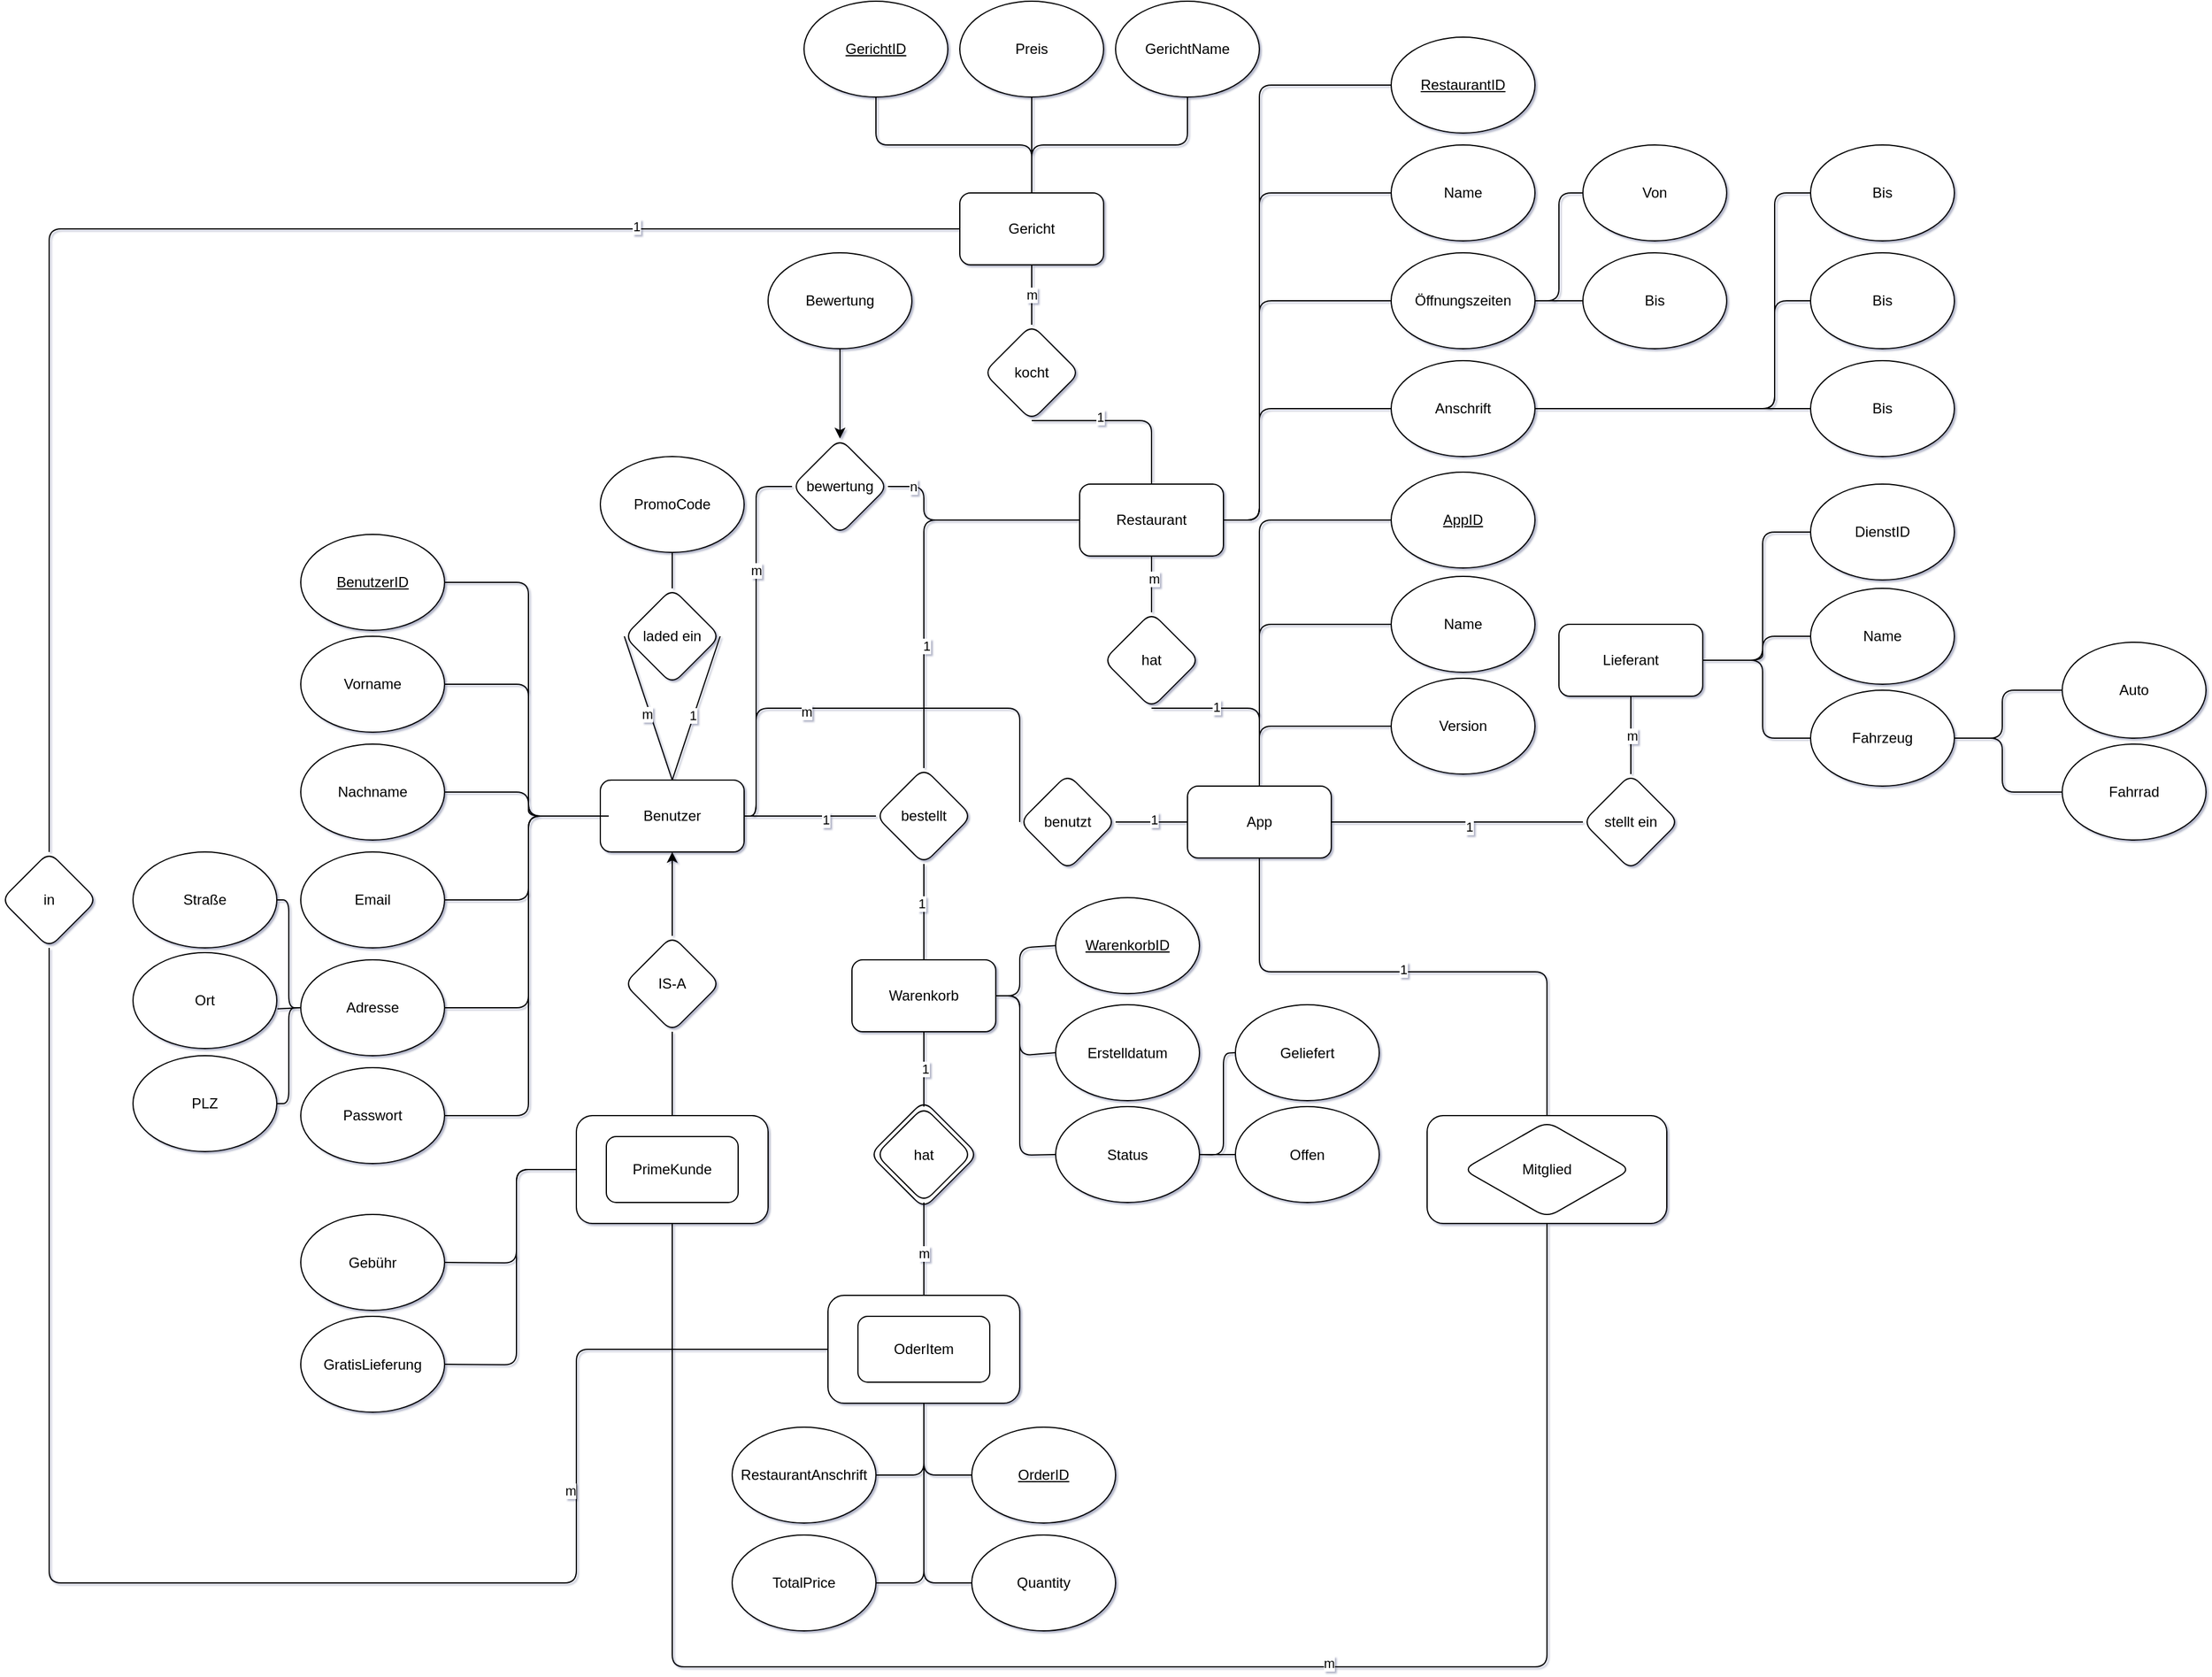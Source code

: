 <mxfile>
    <diagram id="mnIDVwRGAGENz8I64KM0" name="Page-1">
        <mxGraphModel dx="1069" dy="1763" grid="1" gridSize="10" guides="1" tooltips="1" connect="1" arrows="1" fold="1" page="1" pageScale="1" pageWidth="850" pageHeight="1100" background="none" math="0" shadow="1">
            <root>
                <mxCell id="0"/>
                <mxCell id="1" parent="0"/>
                <mxCell id="161" value="hat" style="rhombus;whiteSpace=wrap;html=1;rounded=1;" parent="1" vertex="1">
                    <mxGeometry x="735" y="687.5" width="90" height="90" as="geometry"/>
                </mxCell>
                <mxCell id="2" value="Nachname" style="ellipse;whiteSpace=wrap;html=1;rounded=1;" parent="1" vertex="1">
                    <mxGeometry x="260" y="390" width="120" height="80" as="geometry"/>
                </mxCell>
                <mxCell id="3" value="" style="rounded=1;whiteSpace=wrap;html=1;" parent="1" vertex="1">
                    <mxGeometry x="490" y="700" width="160" height="90" as="geometry"/>
                </mxCell>
                <mxCell id="4" value="PrimeKunde" style="rounded=1;whiteSpace=wrap;html=1;" parent="1" vertex="1">
                    <mxGeometry x="515" y="717.5" width="110" height="55" as="geometry"/>
                </mxCell>
                <mxCell id="5" value="Lieferant" style="rounded=1;whiteSpace=wrap;html=1;" parent="1" vertex="1">
                    <mxGeometry x="1310" y="290" width="120" height="60" as="geometry"/>
                </mxCell>
                <mxCell id="8" value="Benutzer" style="rounded=1;whiteSpace=wrap;html=1;" parent="1" vertex="1">
                    <mxGeometry x="510" y="420" width="120" height="60" as="geometry"/>
                </mxCell>
                <mxCell id="9" value="Warenkorb" style="rounded=1;whiteSpace=wrap;html=1;" parent="1" vertex="1">
                    <mxGeometry x="720" y="570" width="120" height="60" as="geometry"/>
                </mxCell>
                <mxCell id="12" value="Gericht" style="rounded=1;whiteSpace=wrap;html=1;" parent="1" vertex="1">
                    <mxGeometry x="810" y="-70" width="120" height="60" as="geometry"/>
                </mxCell>
                <mxCell id="13" value="" style="rounded=1;whiteSpace=wrap;html=1;" parent="1" vertex="1">
                    <mxGeometry x="700" y="850" width="160" height="90" as="geometry"/>
                </mxCell>
                <mxCell id="14" value="OderItem" style="rounded=1;whiteSpace=wrap;html=1;" parent="1" vertex="1">
                    <mxGeometry x="725" y="867.5" width="110" height="55" as="geometry"/>
                </mxCell>
                <mxCell id="16" value="App" style="rounded=1;whiteSpace=wrap;html=1;" parent="1" vertex="1">
                    <mxGeometry x="1000" y="425" width="120" height="60" as="geometry"/>
                </mxCell>
                <mxCell id="17" value="Vorname" style="ellipse;whiteSpace=wrap;html=1;rounded=1;" parent="1" vertex="1">
                    <mxGeometry x="260" y="300" width="120" height="80" as="geometry"/>
                </mxCell>
                <mxCell id="18" value="&lt;u&gt;BenutzerID&lt;/u&gt;" style="ellipse;whiteSpace=wrap;html=1;rounded=1;" parent="1" vertex="1">
                    <mxGeometry x="260" y="215" width="120" height="80" as="geometry"/>
                </mxCell>
                <mxCell id="19" value="Email" style="ellipse;whiteSpace=wrap;html=1;rounded=1;" parent="1" vertex="1">
                    <mxGeometry x="260" y="480" width="120" height="80" as="geometry"/>
                </mxCell>
                <mxCell id="20" value="Adresse" style="ellipse;whiteSpace=wrap;html=1;rounded=1;" parent="1" vertex="1">
                    <mxGeometry x="260" y="570" width="120" height="80" as="geometry"/>
                </mxCell>
                <mxCell id="21" value="Passwort" style="ellipse;whiteSpace=wrap;html=1;rounded=1;" parent="1" vertex="1">
                    <mxGeometry x="260" y="660" width="120" height="80" as="geometry"/>
                </mxCell>
                <mxCell id="24" value="" style="endArrow=none;html=1;exitX=1;exitY=0.5;exitDx=0;exitDy=0;entryX=0;entryY=0.5;entryDx=0;entryDy=0;" parent="1" source="18" target="8" edge="1">
                    <mxGeometry width="50" height="50" relative="1" as="geometry">
                        <mxPoint x="650" y="540" as="sourcePoint"/>
                        <mxPoint x="700" y="490" as="targetPoint"/>
                        <Array as="points">
                            <mxPoint x="450" y="255"/>
                            <mxPoint x="450" y="450"/>
                        </Array>
                    </mxGeometry>
                </mxCell>
                <mxCell id="25" value="" style="endArrow=none;html=1;exitX=1;exitY=0.5;exitDx=0;exitDy=0;entryX=0;entryY=0.5;entryDx=0;entryDy=0;" parent="1" source="17" target="8" edge="1">
                    <mxGeometry width="50" height="50" relative="1" as="geometry">
                        <mxPoint x="650" y="540" as="sourcePoint"/>
                        <mxPoint x="500" y="430" as="targetPoint"/>
                        <Array as="points">
                            <mxPoint x="450" y="340"/>
                            <mxPoint x="450" y="450"/>
                        </Array>
                    </mxGeometry>
                </mxCell>
                <mxCell id="27" value="" style="endArrow=none;html=1;exitX=1;exitY=0.5;exitDx=0;exitDy=0;entryX=0;entryY=0.5;entryDx=0;entryDy=0;" parent="1" source="19" target="8" edge="1">
                    <mxGeometry width="50" height="50" relative="1" as="geometry">
                        <mxPoint x="400" y="360" as="sourcePoint"/>
                        <mxPoint x="520" y="450" as="targetPoint"/>
                        <Array as="points">
                            <mxPoint x="450" y="520"/>
                            <mxPoint x="450" y="450"/>
                        </Array>
                    </mxGeometry>
                </mxCell>
                <mxCell id="28" value="" style="endArrow=none;html=1;exitX=1;exitY=0.5;exitDx=0;exitDy=0;" parent="1" source="20" edge="1">
                    <mxGeometry width="50" height="50" relative="1" as="geometry">
                        <mxPoint x="410" y="370" as="sourcePoint"/>
                        <mxPoint x="517" y="450" as="targetPoint"/>
                        <Array as="points">
                            <mxPoint x="450" y="610"/>
                            <mxPoint x="450" y="450"/>
                        </Array>
                    </mxGeometry>
                </mxCell>
                <mxCell id="29" value="" style="endArrow=none;html=1;exitX=1;exitY=0.5;exitDx=0;exitDy=0;entryX=0;entryY=0.5;entryDx=0;entryDy=0;" parent="1" source="21" target="8" edge="1">
                    <mxGeometry width="50" height="50" relative="1" as="geometry">
                        <mxPoint x="420" y="380" as="sourcePoint"/>
                        <mxPoint x="540" y="470" as="targetPoint"/>
                        <Array as="points">
                            <mxPoint x="450" y="700"/>
                            <mxPoint x="450" y="450"/>
                        </Array>
                    </mxGeometry>
                </mxCell>
                <mxCell id="30" value="IS-A" style="rhombus;whiteSpace=wrap;html=1;rounded=1;" parent="1" vertex="1">
                    <mxGeometry x="530" y="550" width="80" height="80" as="geometry"/>
                </mxCell>
                <mxCell id="33" value="" style="endArrow=none;html=1;entryX=0.5;entryY=1;entryDx=0;entryDy=0;" parent="1" source="3" target="30" edge="1">
                    <mxGeometry width="50" height="50" relative="1" as="geometry">
                        <mxPoint x="650" y="780" as="sourcePoint"/>
                        <mxPoint x="700" y="730" as="targetPoint"/>
                    </mxGeometry>
                </mxCell>
                <mxCell id="34" value="" style="endArrow=classic;html=1;exitX=0.5;exitY=0;exitDx=0;exitDy=0;entryX=0.5;entryY=1;entryDx=0;entryDy=0;" parent="1" source="30" target="8" edge="1">
                    <mxGeometry width="50" height="50" relative="1" as="geometry">
                        <mxPoint x="650" y="660" as="sourcePoint"/>
                        <mxPoint x="700" y="610" as="targetPoint"/>
                    </mxGeometry>
                </mxCell>
                <mxCell id="35" value="PromoCode" style="ellipse;whiteSpace=wrap;html=1;rounded=1;" parent="1" vertex="1">
                    <mxGeometry x="510" y="150" width="120" height="80" as="geometry"/>
                </mxCell>
                <mxCell id="36" value="laded ein" style="rhombus;whiteSpace=wrap;html=1;rounded=1;" parent="1" vertex="1">
                    <mxGeometry x="530" y="260" width="80" height="80" as="geometry"/>
                </mxCell>
                <mxCell id="37" value="" style="endArrow=none;html=1;entryX=0.5;entryY=1;entryDx=0;entryDy=0;exitX=0.5;exitY=0;exitDx=0;exitDy=0;" parent="1" source="36" target="35" edge="1">
                    <mxGeometry width="50" height="50" relative="1" as="geometry">
                        <mxPoint x="640" y="510" as="sourcePoint"/>
                        <mxPoint x="690" y="460" as="targetPoint"/>
                    </mxGeometry>
                </mxCell>
                <mxCell id="38" value="" style="endArrow=none;html=1;entryX=0;entryY=0.5;entryDx=0;entryDy=0;exitX=0.5;exitY=0;exitDx=0;exitDy=0;" parent="1" source="8" target="36" edge="1">
                    <mxGeometry width="50" height="50" relative="1" as="geometry">
                        <mxPoint x="650" y="540" as="sourcePoint"/>
                        <mxPoint x="700" y="490" as="targetPoint"/>
                        <Array as="points"/>
                    </mxGeometry>
                </mxCell>
                <mxCell id="40" value="m" style="edgeLabel;html=1;align=center;verticalAlign=middle;resizable=0;points=[];rounded=1;" parent="38" vertex="1" connectable="0">
                    <mxGeometry x="-0.258" y="3" relative="1" as="geometry">
                        <mxPoint x="-4" y="-12" as="offset"/>
                    </mxGeometry>
                </mxCell>
                <mxCell id="39" value="" style="endArrow=none;html=1;entryX=1;entryY=0.5;entryDx=0;entryDy=0;exitX=0.5;exitY=0;exitDx=0;exitDy=0;" parent="1" source="8" target="36" edge="1">
                    <mxGeometry width="50" height="50" relative="1" as="geometry">
                        <mxPoint x="650" y="540" as="sourcePoint"/>
                        <mxPoint x="700" y="490" as="targetPoint"/>
                        <Array as="points"/>
                    </mxGeometry>
                </mxCell>
                <mxCell id="42" value="1" style="edgeLabel;html=1;align=center;verticalAlign=middle;resizable=0;points=[];rounded=1;" parent="39" vertex="1" connectable="0">
                    <mxGeometry x="-0.099" y="1" relative="1" as="geometry">
                        <mxPoint as="offset"/>
                    </mxGeometry>
                </mxCell>
                <mxCell id="43" value="stellt ein" style="rhombus;whiteSpace=wrap;html=1;rounded=1;" parent="1" vertex="1">
                    <mxGeometry x="1330" y="415" width="80" height="80" as="geometry"/>
                </mxCell>
                <mxCell id="44" value="" style="endArrow=none;html=1;entryX=0;entryY=0.5;entryDx=0;entryDy=0;exitX=1;exitY=0.5;exitDx=0;exitDy=0;" parent="1" source="16" target="43" edge="1">
                    <mxGeometry width="50" height="50" relative="1" as="geometry">
                        <mxPoint x="760" y="500" as="sourcePoint"/>
                        <mxPoint x="810" y="450" as="targetPoint"/>
                    </mxGeometry>
                </mxCell>
                <mxCell id="149" value="1" style="edgeLabel;html=1;align=center;verticalAlign=middle;resizable=0;points=[];" parent="44" vertex="1" connectable="0">
                    <mxGeometry x="0.095" y="-4" relative="1" as="geometry">
                        <mxPoint as="offset"/>
                    </mxGeometry>
                </mxCell>
                <mxCell id="45" value="" style="endArrow=none;html=1;entryX=0.5;entryY=1;entryDx=0;entryDy=0;exitX=0.5;exitY=0;exitDx=0;exitDy=0;" parent="1" source="43" target="5" edge="1">
                    <mxGeometry width="50" height="50" relative="1" as="geometry">
                        <mxPoint x="1070" y="635" as="sourcePoint"/>
                        <mxPoint x="1120" y="585" as="targetPoint"/>
                    </mxGeometry>
                </mxCell>
                <mxCell id="148" value="m" style="edgeLabel;html=1;align=center;verticalAlign=middle;resizable=0;points=[];" parent="45" vertex="1" connectable="0">
                    <mxGeometry x="-0.015" y="-1" relative="1" as="geometry">
                        <mxPoint as="offset"/>
                    </mxGeometry>
                </mxCell>
                <mxCell id="46" value="Restaurant" style="rounded=1;whiteSpace=wrap;html=1;" parent="1" vertex="1">
                    <mxGeometry x="910" y="173" width="120" height="60" as="geometry"/>
                </mxCell>
                <mxCell id="47" value="&lt;u&gt;AppID&lt;/u&gt;" style="ellipse;whiteSpace=wrap;html=1;rounded=1;" parent="1" vertex="1">
                    <mxGeometry x="1170" y="163" width="120" height="80" as="geometry"/>
                </mxCell>
                <mxCell id="48" value="Version" style="ellipse;whiteSpace=wrap;html=1;rounded=1;" parent="1" vertex="1">
                    <mxGeometry x="1170" y="335" width="120" height="80" as="geometry"/>
                </mxCell>
                <mxCell id="49" value="Name" style="ellipse;whiteSpace=wrap;html=1;rounded=1;" parent="1" vertex="1">
                    <mxGeometry x="1170" y="250" width="120" height="80" as="geometry"/>
                </mxCell>
                <mxCell id="50" value="" style="endArrow=none;html=1;entryX=0;entryY=0.5;entryDx=0;entryDy=0;exitX=0.5;exitY=0;exitDx=0;exitDy=0;" parent="1" source="16" target="47" edge="1">
                    <mxGeometry width="50" height="50" relative="1" as="geometry">
                        <mxPoint x="1030" y="350" as="sourcePoint"/>
                        <mxPoint x="1080" y="300" as="targetPoint"/>
                        <Array as="points">
                            <mxPoint x="1060" y="203"/>
                        </Array>
                    </mxGeometry>
                </mxCell>
                <mxCell id="51" value="" style="endArrow=none;html=1;entryX=0;entryY=0.5;entryDx=0;entryDy=0;exitX=0.5;exitY=0;exitDx=0;exitDy=0;" parent="1" source="16" target="49" edge="1">
                    <mxGeometry width="50" height="50" relative="1" as="geometry">
                        <mxPoint x="1030" y="350" as="sourcePoint"/>
                        <mxPoint x="1080" y="300" as="targetPoint"/>
                        <Array as="points">
                            <mxPoint x="1060" y="290"/>
                        </Array>
                    </mxGeometry>
                </mxCell>
                <mxCell id="52" value="" style="endArrow=none;html=1;entryX=0;entryY=0.5;entryDx=0;entryDy=0;exitX=0.5;exitY=0;exitDx=0;exitDy=0;" parent="1" source="16" target="48" edge="1">
                    <mxGeometry width="50" height="50" relative="1" as="geometry">
                        <mxPoint x="1030" y="350" as="sourcePoint"/>
                        <mxPoint x="1080" y="300" as="targetPoint"/>
                        <Array as="points">
                            <mxPoint x="1060" y="375"/>
                        </Array>
                    </mxGeometry>
                </mxCell>
                <mxCell id="53" value="hat" style="rhombus;whiteSpace=wrap;html=1;rounded=1;" parent="1" vertex="1">
                    <mxGeometry x="930" y="280" width="80" height="80" as="geometry"/>
                </mxCell>
                <mxCell id="54" value="" style="endArrow=none;html=1;entryX=0.5;entryY=1;entryDx=0;entryDy=0;exitX=0.5;exitY=0;exitDx=0;exitDy=0;" parent="1" source="53" target="46" edge="1">
                    <mxGeometry width="50" height="50" relative="1" as="geometry">
                        <mxPoint x="900" y="310" as="sourcePoint"/>
                        <mxPoint x="950" y="260" as="targetPoint"/>
                    </mxGeometry>
                </mxCell>
                <mxCell id="57" value="m" style="edgeLabel;html=1;align=center;verticalAlign=middle;resizable=0;points=[];rounded=1;" parent="54" vertex="1" connectable="0">
                    <mxGeometry x="0.192" y="-2" relative="1" as="geometry">
                        <mxPoint as="offset"/>
                    </mxGeometry>
                </mxCell>
                <mxCell id="55" value="" style="endArrow=none;html=1;exitX=0.5;exitY=1;exitDx=0;exitDy=0;entryX=0.5;entryY=0;entryDx=0;entryDy=0;" parent="1" source="53" target="16" edge="1">
                    <mxGeometry width="50" height="50" relative="1" as="geometry">
                        <mxPoint x="900" y="310" as="sourcePoint"/>
                        <mxPoint x="950" y="260" as="targetPoint"/>
                        <Array as="points">
                            <mxPoint x="1060" y="360"/>
                        </Array>
                    </mxGeometry>
                </mxCell>
                <mxCell id="56" value="1" style="edgeLabel;html=1;align=center;verticalAlign=middle;resizable=0;points=[];rounded=1;" parent="55" vertex="1" connectable="0">
                    <mxGeometry x="-0.306" y="1" relative="1" as="geometry">
                        <mxPoint as="offset"/>
                    </mxGeometry>
                </mxCell>
                <mxCell id="58" value="bestellt" style="rhombus;whiteSpace=wrap;html=1;rounded=1;" parent="1" vertex="1">
                    <mxGeometry x="740" y="410" width="80" height="80" as="geometry"/>
                </mxCell>
                <mxCell id="59" value="" style="endArrow=none;html=1;exitX=1;exitY=0.5;exitDx=0;exitDy=0;entryX=0;entryY=0.5;entryDx=0;entryDy=0;" parent="1" source="8" target="58" edge="1">
                    <mxGeometry width="50" height="50" relative="1" as="geometry">
                        <mxPoint x="820" y="500" as="sourcePoint"/>
                        <mxPoint x="870" y="450" as="targetPoint"/>
                    </mxGeometry>
                </mxCell>
                <mxCell id="61" value="1" style="edgeLabel;html=1;align=center;verticalAlign=middle;resizable=0;points=[];rounded=1;" parent="59" vertex="1" connectable="0">
                    <mxGeometry x="0.225" y="-3" relative="1" as="geometry">
                        <mxPoint as="offset"/>
                    </mxGeometry>
                </mxCell>
                <mxCell id="60" value="" style="endArrow=none;html=1;entryX=0.5;entryY=0;entryDx=0;entryDy=0;exitX=0;exitY=0.5;exitDx=0;exitDy=0;" parent="1" source="46" target="58" edge="1">
                    <mxGeometry width="50" height="50" relative="1" as="geometry">
                        <mxPoint x="820" y="500" as="sourcePoint"/>
                        <mxPoint x="870" y="450" as="targetPoint"/>
                        <Array as="points">
                            <mxPoint x="780" y="203"/>
                        </Array>
                    </mxGeometry>
                </mxCell>
                <mxCell id="62" value="1" style="edgeLabel;html=1;align=center;verticalAlign=middle;resizable=0;points=[];rounded=1;" parent="60" vertex="1" connectable="0">
                    <mxGeometry x="0.391" y="2" relative="1" as="geometry">
                        <mxPoint as="offset"/>
                    </mxGeometry>
                </mxCell>
                <mxCell id="63" value="" style="endArrow=none;html=1;entryX=0.5;entryY=1;entryDx=0;entryDy=0;exitX=0.5;exitY=0;exitDx=0;exitDy=0;" parent="1" source="9" target="58" edge="1">
                    <mxGeometry width="50" height="50" relative="1" as="geometry">
                        <mxPoint x="820" y="500" as="sourcePoint"/>
                        <mxPoint x="870" y="450" as="targetPoint"/>
                    </mxGeometry>
                </mxCell>
                <mxCell id="126" value="1" style="edgeLabel;html=1;align=center;verticalAlign=middle;resizable=0;points=[];rounded=1;" parent="63" vertex="1" connectable="0">
                    <mxGeometry x="0.186" y="2" relative="1" as="geometry">
                        <mxPoint as="offset"/>
                    </mxGeometry>
                </mxCell>
                <mxCell id="64" value="" style="rounded=1;whiteSpace=wrap;html=1;" parent="1" vertex="1">
                    <mxGeometry x="1200" y="700" width="200" height="90" as="geometry"/>
                </mxCell>
                <mxCell id="65" value="Mitglied" style="rhombus;whiteSpace=wrap;html=1;rounded=1;" parent="1" vertex="1">
                    <mxGeometry x="1230" y="705" width="140" height="80" as="geometry"/>
                </mxCell>
                <mxCell id="66" value="hat" style="rhombus;whiteSpace=wrap;html=1;rounded=1;" parent="1" vertex="1">
                    <mxGeometry x="740" y="692.5" width="80" height="80" as="geometry"/>
                </mxCell>
                <mxCell id="67" value="" style="endArrow=none;html=1;entryX=0.5;entryY=1;entryDx=0;entryDy=0;exitX=0.5;exitY=0;exitDx=0;exitDy=0;" parent="1" source="13" target="66" edge="1">
                    <mxGeometry width="50" height="50" relative="1" as="geometry">
                        <mxPoint x="820" y="640" as="sourcePoint"/>
                        <mxPoint x="870" y="590" as="targetPoint"/>
                    </mxGeometry>
                </mxCell>
                <mxCell id="69" value="m" style="edgeLabel;html=1;align=center;verticalAlign=middle;resizable=0;points=[];rounded=1;" parent="67" vertex="1" connectable="0">
                    <mxGeometry x="-0.082" y="-4" relative="1" as="geometry">
                        <mxPoint x="-4" as="offset"/>
                    </mxGeometry>
                </mxCell>
                <mxCell id="68" value="" style="endArrow=none;html=1;entryX=0.5;entryY=1;entryDx=0;entryDy=0;exitX=0.5;exitY=0;exitDx=0;exitDy=0;" parent="1" source="66" target="9" edge="1">
                    <mxGeometry width="50" height="50" relative="1" as="geometry">
                        <mxPoint x="820" y="640" as="sourcePoint"/>
                        <mxPoint x="870" y="590" as="targetPoint"/>
                    </mxGeometry>
                </mxCell>
                <mxCell id="70" value="1" style="edgeLabel;html=1;align=center;verticalAlign=middle;resizable=0;points=[];rounded=1;" parent="68" vertex="1" connectable="0">
                    <mxGeometry x="0.031" y="-1" relative="1" as="geometry">
                        <mxPoint as="offset"/>
                    </mxGeometry>
                </mxCell>
                <mxCell id="71" value="" style="endArrow=none;html=1;entryX=0.5;entryY=1;entryDx=0;entryDy=0;exitX=0.5;exitY=1;exitDx=0;exitDy=0;" parent="1" source="64" target="3" edge="1">
                    <mxGeometry width="50" height="50" relative="1" as="geometry">
                        <mxPoint x="1080" y="800" as="sourcePoint"/>
                        <mxPoint x="600" y="807.5" as="targetPoint"/>
                        <Array as="points">
                            <mxPoint x="1300" y="1160"/>
                            <mxPoint x="570" y="1160"/>
                        </Array>
                    </mxGeometry>
                </mxCell>
                <mxCell id="80" value="m" style="edgeLabel;html=1;align=center;verticalAlign=middle;resizable=0;points=[];rounded=1;" parent="71" vertex="1" connectable="0">
                    <mxGeometry x="-0.249" y="-3" relative="1" as="geometry">
                        <mxPoint as="offset"/>
                    </mxGeometry>
                </mxCell>
                <mxCell id="72" value="" style="endArrow=none;html=1;entryX=0.5;entryY=1;entryDx=0;entryDy=0;exitX=0.5;exitY=0;exitDx=0;exitDy=0;" parent="1" source="64" target="16" edge="1">
                    <mxGeometry width="50" height="50" relative="1" as="geometry">
                        <mxPoint x="870" y="700" as="sourcePoint"/>
                        <mxPoint x="920" y="650" as="targetPoint"/>
                        <Array as="points">
                            <mxPoint x="1300" y="580"/>
                            <mxPoint x="1150" y="580"/>
                            <mxPoint x="1060" y="580"/>
                        </Array>
                    </mxGeometry>
                </mxCell>
                <mxCell id="79" value="1" style="edgeLabel;html=1;align=center;verticalAlign=middle;resizable=0;points=[];rounded=1;" parent="72" vertex="1" connectable="0">
                    <mxGeometry x="0.055" y="-2" relative="1" as="geometry">
                        <mxPoint as="offset"/>
                    </mxGeometry>
                </mxCell>
                <mxCell id="74" value="benutzt" style="rhombus;whiteSpace=wrap;html=1;rounded=1;" parent="1" vertex="1">
                    <mxGeometry x="860" y="415" width="80" height="80" as="geometry"/>
                </mxCell>
                <mxCell id="75" value="" style="endArrow=none;html=1;entryX=1;entryY=0.5;entryDx=0;entryDy=0;exitX=0;exitY=0.5;exitDx=0;exitDy=0;" parent="1" source="16" target="74" edge="1">
                    <mxGeometry width="50" height="50" relative="1" as="geometry">
                        <mxPoint x="950" y="550" as="sourcePoint"/>
                        <mxPoint x="1000" y="500" as="targetPoint"/>
                    </mxGeometry>
                </mxCell>
                <mxCell id="78" value="1" style="edgeLabel;html=1;align=center;verticalAlign=middle;resizable=0;points=[];rounded=1;" parent="75" vertex="1" connectable="0">
                    <mxGeometry x="-0.059" y="-2" relative="1" as="geometry">
                        <mxPoint as="offset"/>
                    </mxGeometry>
                </mxCell>
                <mxCell id="76" value="" style="endArrow=none;html=1;exitX=0;exitY=0.5;exitDx=0;exitDy=0;entryX=1;entryY=0.5;entryDx=0;entryDy=0;" parent="1" source="74" target="8" edge="1">
                    <mxGeometry width="50" height="50" relative="1" as="geometry">
                        <mxPoint x="860" y="435" as="sourcePoint"/>
                        <mxPoint x="640" y="400" as="targetPoint"/>
                        <Array as="points">
                            <mxPoint x="860" y="360"/>
                            <mxPoint x="640" y="360"/>
                            <mxPoint x="640" y="450"/>
                        </Array>
                    </mxGeometry>
                </mxCell>
                <mxCell id="77" value="m" style="edgeLabel;html=1;align=center;verticalAlign=middle;resizable=0;points=[];rounded=1;" parent="76" vertex="1" connectable="0">
                    <mxGeometry x="0.318" y="3" relative="1" as="geometry">
                        <mxPoint as="offset"/>
                    </mxGeometry>
                </mxCell>
                <mxCell id="81" value="kocht" style="rhombus;whiteSpace=wrap;html=1;rounded=1;" parent="1" vertex="1">
                    <mxGeometry x="830" y="40" width="80" height="80" as="geometry"/>
                </mxCell>
                <mxCell id="82" value="" style="endArrow=none;html=1;entryX=0.5;entryY=1;entryDx=0;entryDy=0;exitX=0.5;exitY=0;exitDx=0;exitDy=0;" parent="1" source="81" target="12" edge="1">
                    <mxGeometry width="50" height="50" relative="1" as="geometry">
                        <mxPoint x="920" y="300" as="sourcePoint"/>
                        <mxPoint x="970" y="250" as="targetPoint"/>
                    </mxGeometry>
                </mxCell>
                <mxCell id="86" value="m" style="edgeLabel;html=1;align=center;verticalAlign=middle;resizable=0;points=[];rounded=1;" parent="82" vertex="1" connectable="0">
                    <mxGeometry x="-0.007" relative="1" as="geometry">
                        <mxPoint as="offset"/>
                    </mxGeometry>
                </mxCell>
                <mxCell id="83" value="" style="endArrow=none;html=1;entryX=0.5;entryY=1;entryDx=0;entryDy=0;exitX=0.5;exitY=0;exitDx=0;exitDy=0;" parent="1" source="46" target="81" edge="1">
                    <mxGeometry width="50" height="50" relative="1" as="geometry">
                        <mxPoint x="1020" y="300" as="sourcePoint"/>
                        <mxPoint x="1070" y="250" as="targetPoint"/>
                        <Array as="points">
                            <mxPoint x="970" y="120"/>
                        </Array>
                    </mxGeometry>
                </mxCell>
                <mxCell id="87" value="1" style="edgeLabel;html=1;align=center;verticalAlign=middle;resizable=0;points=[];rounded=1;" parent="83" vertex="1" connectable="0">
                    <mxGeometry x="0.256" y="-3" relative="1" as="geometry">
                        <mxPoint as="offset"/>
                    </mxGeometry>
                </mxCell>
                <mxCell id="88" value="Gebühr" style="ellipse;whiteSpace=wrap;html=1;rounded=1;" parent="1" vertex="1">
                    <mxGeometry x="260" y="782.5" width="120" height="80" as="geometry"/>
                </mxCell>
                <mxCell id="89" value="GratisLieferung" style="ellipse;whiteSpace=wrap;html=1;rounded=1;" parent="1" vertex="1">
                    <mxGeometry x="260" y="867.5" width="120" height="80" as="geometry"/>
                </mxCell>
                <mxCell id="90" value="" style="endArrow=none;html=1;exitX=1;exitY=0.5;exitDx=0;exitDy=0;entryX=0;entryY=0.5;entryDx=0;entryDy=0;" parent="1" source="88" target="3" edge="1">
                    <mxGeometry width="50" height="50" relative="1" as="geometry">
                        <mxPoint x="500" y="620" as="sourcePoint"/>
                        <mxPoint x="550" y="570" as="targetPoint"/>
                        <Array as="points">
                            <mxPoint x="440" y="823"/>
                            <mxPoint x="440" y="745"/>
                        </Array>
                    </mxGeometry>
                </mxCell>
                <mxCell id="91" value="" style="endArrow=none;html=1;exitX=1;exitY=0.5;exitDx=0;exitDy=0;entryX=0;entryY=0.5;entryDx=0;entryDy=0;" parent="1" source="89" target="3" edge="1">
                    <mxGeometry width="50" height="50" relative="1" as="geometry">
                        <mxPoint x="500" y="620" as="sourcePoint"/>
                        <mxPoint x="550" y="570" as="targetPoint"/>
                        <Array as="points">
                            <mxPoint x="440" y="908"/>
                            <mxPoint x="440" y="745"/>
                        </Array>
                    </mxGeometry>
                </mxCell>
                <mxCell id="92" value="RestaurantAnschrift" style="ellipse;whiteSpace=wrap;html=1;rounded=1;" parent="1" vertex="1">
                    <mxGeometry x="620" y="960" width="120" height="80" as="geometry"/>
                </mxCell>
                <mxCell id="93" value="TotalPrice" style="ellipse;whiteSpace=wrap;html=1;rounded=1;" parent="1" vertex="1">
                    <mxGeometry x="620" y="1050" width="120" height="80" as="geometry"/>
                </mxCell>
                <mxCell id="95" value="&lt;u&gt;OrderID&lt;/u&gt;" style="ellipse;whiteSpace=wrap;html=1;rounded=1;" parent="1" vertex="1">
                    <mxGeometry x="820" y="960" width="120" height="80" as="geometry"/>
                </mxCell>
                <mxCell id="96" value="Quantity" style="ellipse;whiteSpace=wrap;html=1;rounded=1;" parent="1" vertex="1">
                    <mxGeometry x="820" y="1050" width="120" height="80" as="geometry"/>
                </mxCell>
                <mxCell id="97" value="" style="endArrow=none;html=1;entryX=0.5;entryY=1;entryDx=0;entryDy=0;exitX=1;exitY=0.5;exitDx=0;exitDy=0;" parent="1" source="92" target="13" edge="1">
                    <mxGeometry width="50" height="50" relative="1" as="geometry">
                        <mxPoint x="820" y="930" as="sourcePoint"/>
                        <mxPoint x="870" y="880" as="targetPoint"/>
                        <Array as="points">
                            <mxPoint x="780" y="1000"/>
                        </Array>
                    </mxGeometry>
                </mxCell>
                <mxCell id="99" value="" style="endArrow=none;html=1;entryX=0.5;entryY=1;entryDx=0;entryDy=0;exitX=0;exitY=0.5;exitDx=0;exitDy=0;" parent="1" source="95" target="13" edge="1">
                    <mxGeometry width="50" height="50" relative="1" as="geometry">
                        <mxPoint x="820" y="930" as="sourcePoint"/>
                        <mxPoint x="870" y="880" as="targetPoint"/>
                        <Array as="points">
                            <mxPoint x="780" y="1000"/>
                        </Array>
                    </mxGeometry>
                </mxCell>
                <mxCell id="100" value="" style="endArrow=none;html=1;exitX=0.5;exitY=1;exitDx=0;exitDy=0;entryX=0;entryY=0.5;entryDx=0;entryDy=0;" parent="1" source="13" target="96" edge="1">
                    <mxGeometry width="50" height="50" relative="1" as="geometry">
                        <mxPoint x="780" y="947.5" as="sourcePoint"/>
                        <mxPoint x="830" y="1090" as="targetPoint"/>
                        <Array as="points">
                            <mxPoint x="780" y="1090"/>
                        </Array>
                    </mxGeometry>
                </mxCell>
                <mxCell id="101" value="" style="endArrow=none;html=1;entryX=1;entryY=0.5;entryDx=0;entryDy=0;exitX=0.5;exitY=1;exitDx=0;exitDy=0;" parent="1" source="13" target="93" edge="1">
                    <mxGeometry width="50" height="50" relative="1" as="geometry">
                        <mxPoint x="820" y="930" as="sourcePoint"/>
                        <mxPoint x="870" y="880" as="targetPoint"/>
                        <Array as="points">
                            <mxPoint x="780" y="1090"/>
                        </Array>
                    </mxGeometry>
                </mxCell>
                <mxCell id="102" value="&lt;u&gt;WarenkorbID&lt;/u&gt;" style="ellipse;whiteSpace=wrap;html=1;rounded=1;" parent="1" vertex="1">
                    <mxGeometry x="890" y="518.13" width="120" height="80" as="geometry"/>
                </mxCell>
                <mxCell id="105" value="" style="endArrow=none;html=1;entryX=1;entryY=0.5;entryDx=0;entryDy=0;exitX=0;exitY=0.5;exitDx=0;exitDy=0;" parent="1" source="102" target="9" edge="1">
                    <mxGeometry width="50" height="50" relative="1" as="geometry">
                        <mxPoint x="820" y="800" as="sourcePoint"/>
                        <mxPoint x="870" y="750" as="targetPoint"/>
                        <Array as="points">
                            <mxPoint x="860" y="560"/>
                            <mxPoint x="860" y="600"/>
                        </Array>
                    </mxGeometry>
                </mxCell>
                <mxCell id="108" value="DienstID" style="ellipse;whiteSpace=wrap;html=1;rounded=1;" parent="1" vertex="1">
                    <mxGeometry x="1520" y="173" width="120" height="80" as="geometry"/>
                </mxCell>
                <mxCell id="109" value="Name" style="ellipse;whiteSpace=wrap;html=1;rounded=1;" parent="1" vertex="1">
                    <mxGeometry x="1520" y="260" width="120" height="80" as="geometry"/>
                </mxCell>
                <mxCell id="110" value="Fahrzeug" style="ellipse;whiteSpace=wrap;html=1;rounded=1;" parent="1" vertex="1">
                    <mxGeometry x="1520" y="345" width="120" height="80" as="geometry"/>
                </mxCell>
                <mxCell id="111" value="Auto" style="ellipse;whiteSpace=wrap;html=1;rounded=1;" parent="1" vertex="1">
                    <mxGeometry x="1730" y="305" width="120" height="80" as="geometry"/>
                </mxCell>
                <mxCell id="112" value="Fahrrad" style="ellipse;whiteSpace=wrap;html=1;rounded=1;" parent="1" vertex="1">
                    <mxGeometry x="1730" y="390" width="120" height="80" as="geometry"/>
                </mxCell>
                <mxCell id="113" value="" style="endArrow=none;html=1;entryX=0;entryY=0.5;entryDx=0;entryDy=0;exitX=1;exitY=0.5;exitDx=0;exitDy=0;" parent="1" source="5" target="110" edge="1">
                    <mxGeometry width="50" height="50" relative="1" as="geometry">
                        <mxPoint x="1710" y="270" as="sourcePoint"/>
                        <mxPoint x="1760" y="220" as="targetPoint"/>
                        <Array as="points">
                            <mxPoint x="1480" y="320"/>
                            <mxPoint x="1480" y="385"/>
                        </Array>
                    </mxGeometry>
                </mxCell>
                <mxCell id="114" value="" style="endArrow=none;html=1;entryX=1;entryY=0.5;entryDx=0;entryDy=0;exitX=0;exitY=0.5;exitDx=0;exitDy=0;" parent="1" source="109" target="5" edge="1">
                    <mxGeometry width="50" height="50" relative="1" as="geometry">
                        <mxPoint x="1710" y="270" as="sourcePoint"/>
                        <mxPoint x="1760" y="220" as="targetPoint"/>
                        <Array as="points">
                            <mxPoint x="1480" y="300"/>
                            <mxPoint x="1480" y="320"/>
                        </Array>
                    </mxGeometry>
                </mxCell>
                <mxCell id="115" value="" style="endArrow=none;html=1;entryX=1;entryY=0.5;entryDx=0;entryDy=0;exitX=0;exitY=0.5;exitDx=0;exitDy=0;" parent="1" source="108" target="5" edge="1">
                    <mxGeometry width="50" height="50" relative="1" as="geometry">
                        <mxPoint x="1710" y="270" as="sourcePoint"/>
                        <mxPoint x="1760" y="220" as="targetPoint"/>
                        <Array as="points">
                            <mxPoint x="1480" y="213"/>
                            <mxPoint x="1480" y="320"/>
                        </Array>
                    </mxGeometry>
                </mxCell>
                <mxCell id="116" value="" style="endArrow=none;html=1;exitX=1;exitY=0.5;exitDx=0;exitDy=0;entryX=0;entryY=0.5;entryDx=0;entryDy=0;" parent="1" source="110" target="111" edge="1">
                    <mxGeometry width="50" height="50" relative="1" as="geometry">
                        <mxPoint x="1710" y="270" as="sourcePoint"/>
                        <mxPoint x="1760" y="220" as="targetPoint"/>
                        <Array as="points">
                            <mxPoint x="1680" y="385"/>
                            <mxPoint x="1680" y="345"/>
                        </Array>
                    </mxGeometry>
                </mxCell>
                <mxCell id="117" value="" style="endArrow=none;html=1;exitX=1;exitY=0.5;exitDx=0;exitDy=0;entryX=0;entryY=0.5;entryDx=0;entryDy=0;" parent="1" source="110" target="112" edge="1">
                    <mxGeometry width="50" height="50" relative="1" as="geometry">
                        <mxPoint x="1710" y="270" as="sourcePoint"/>
                        <mxPoint x="1760" y="220" as="targetPoint"/>
                        <Array as="points">
                            <mxPoint x="1680" y="385"/>
                            <mxPoint x="1680" y="430"/>
                        </Array>
                    </mxGeometry>
                </mxCell>
                <mxCell id="118" value="&lt;u&gt;GerichtID&lt;/u&gt;" style="ellipse;whiteSpace=wrap;html=1;rounded=1;" parent="1" vertex="1">
                    <mxGeometry x="680" y="-230" width="120" height="80" as="geometry"/>
                </mxCell>
                <mxCell id="119" value="Preis" style="ellipse;whiteSpace=wrap;html=1;rounded=1;" parent="1" vertex="1">
                    <mxGeometry x="810" y="-230" width="120" height="80" as="geometry"/>
                </mxCell>
                <mxCell id="120" value="GerichtName" style="ellipse;whiteSpace=wrap;html=1;rounded=1;" parent="1" vertex="1">
                    <mxGeometry x="940" y="-230" width="120" height="80" as="geometry"/>
                </mxCell>
                <mxCell id="123" value="" style="endArrow=none;html=1;entryX=0.5;entryY=1;entryDx=0;entryDy=0;exitX=0.5;exitY=0;exitDx=0;exitDy=0;" parent="1" source="12" target="118" edge="1">
                    <mxGeometry width="50" height="50" relative="1" as="geometry">
                        <mxPoint x="920" y="60" as="sourcePoint"/>
                        <mxPoint x="970" y="10" as="targetPoint"/>
                        <Array as="points">
                            <mxPoint x="870" y="-110"/>
                            <mxPoint x="740" y="-110"/>
                        </Array>
                    </mxGeometry>
                </mxCell>
                <mxCell id="124" value="" style="endArrow=none;html=1;entryX=0.5;entryY=1;entryDx=0;entryDy=0;exitX=0.5;exitY=0;exitDx=0;exitDy=0;" parent="1" source="12" target="119" edge="1">
                    <mxGeometry width="50" height="50" relative="1" as="geometry">
                        <mxPoint x="920" y="60" as="sourcePoint"/>
                        <mxPoint x="970" y="10" as="targetPoint"/>
                    </mxGeometry>
                </mxCell>
                <mxCell id="125" value="" style="endArrow=none;html=1;entryX=0.5;entryY=1;entryDx=0;entryDy=0;exitX=0.5;exitY=0;exitDx=0;exitDy=0;" parent="1" source="12" target="120" edge="1">
                    <mxGeometry width="50" height="50" relative="1" as="geometry">
                        <mxPoint x="920" y="60" as="sourcePoint"/>
                        <mxPoint x="970" y="10" as="targetPoint"/>
                        <Array as="points">
                            <mxPoint x="870" y="-110"/>
                            <mxPoint x="1000" y="-110"/>
                        </Array>
                    </mxGeometry>
                </mxCell>
                <mxCell id="128" value="Öffnungszeiten" style="ellipse;whiteSpace=wrap;html=1;rounded=1;" parent="1" vertex="1">
                    <mxGeometry x="1170" y="-20" width="120" height="80" as="geometry"/>
                </mxCell>
                <mxCell id="129" value="Name" style="ellipse;whiteSpace=wrap;html=1;rounded=1;" parent="1" vertex="1">
                    <mxGeometry x="1170" y="-110" width="120" height="80" as="geometry"/>
                </mxCell>
                <mxCell id="131" value="Anschrift" style="ellipse;whiteSpace=wrap;html=1;rounded=1;" parent="1" vertex="1">
                    <mxGeometry x="1170" y="70" width="120" height="80" as="geometry"/>
                </mxCell>
                <mxCell id="132" value="" style="endArrow=none;html=1;entryX=0;entryY=0.5;entryDx=0;entryDy=0;exitX=1;exitY=0.5;exitDx=0;exitDy=0;" parent="1" source="46" target="131" edge="1">
                    <mxGeometry width="50" height="50" relative="1" as="geometry">
                        <mxPoint x="970" y="190" as="sourcePoint"/>
                        <mxPoint x="1020" y="140" as="targetPoint"/>
                        <Array as="points">
                            <mxPoint x="1060" y="203"/>
                            <mxPoint x="1060" y="110"/>
                        </Array>
                    </mxGeometry>
                </mxCell>
                <mxCell id="135" value="" style="endArrow=none;html=1;entryX=0;entryY=0.5;entryDx=0;entryDy=0;exitX=1;exitY=0.5;exitDx=0;exitDy=0;" parent="1" source="46" target="128" edge="1">
                    <mxGeometry width="50" height="50" relative="1" as="geometry">
                        <mxPoint x="970" y="50" as="sourcePoint"/>
                        <mxPoint x="1020" as="targetPoint"/>
                        <Array as="points">
                            <mxPoint x="1060" y="203"/>
                            <mxPoint x="1060" y="20"/>
                        </Array>
                    </mxGeometry>
                </mxCell>
                <mxCell id="136" value="" style="endArrow=none;html=1;entryX=0;entryY=0.5;entryDx=0;entryDy=0;exitX=1;exitY=0.5;exitDx=0;exitDy=0;" parent="1" source="46" target="129" edge="1">
                    <mxGeometry width="50" height="50" relative="1" as="geometry">
                        <mxPoint x="970" y="50" as="sourcePoint"/>
                        <mxPoint x="1020" as="targetPoint"/>
                        <Array as="points">
                            <mxPoint x="1060" y="203"/>
                            <mxPoint x="1060" y="-70"/>
                        </Array>
                    </mxGeometry>
                </mxCell>
                <mxCell id="139" value="Von" style="ellipse;whiteSpace=wrap;html=1;rounded=1;" parent="1" vertex="1">
                    <mxGeometry x="1330" y="-110" width="120" height="80" as="geometry"/>
                </mxCell>
                <mxCell id="140" value="Bis" style="ellipse;whiteSpace=wrap;html=1;rounded=1;" parent="1" vertex="1">
                    <mxGeometry x="1330" y="-20" width="120" height="80" as="geometry"/>
                </mxCell>
                <mxCell id="141" value="" style="endArrow=none;html=1;entryX=0;entryY=0.5;entryDx=0;entryDy=0;exitX=1;exitY=0.5;exitDx=0;exitDy=0;" parent="1" source="128" target="139" edge="1">
                    <mxGeometry width="50" height="50" relative="1" as="geometry">
                        <mxPoint x="1400" y="190" as="sourcePoint"/>
                        <mxPoint x="1450" y="140" as="targetPoint"/>
                        <Array as="points">
                            <mxPoint x="1310" y="20"/>
                            <mxPoint x="1310" y="-70"/>
                        </Array>
                    </mxGeometry>
                </mxCell>
                <mxCell id="142" value="" style="endArrow=none;html=1;entryX=0;entryY=0.5;entryDx=0;entryDy=0;exitX=1;exitY=0.5;exitDx=0;exitDy=0;" parent="1" source="128" target="140" edge="1">
                    <mxGeometry width="50" height="50" relative="1" as="geometry">
                        <mxPoint x="1400" y="190" as="sourcePoint"/>
                        <mxPoint x="1450" y="140" as="targetPoint"/>
                    </mxGeometry>
                </mxCell>
                <mxCell id="143" value="&lt;u&gt;RestaurantID&lt;/u&gt;" style="ellipse;whiteSpace=wrap;html=1;rounded=1;" parent="1" vertex="1">
                    <mxGeometry x="1170" y="-200" width="120" height="80" as="geometry"/>
                </mxCell>
                <mxCell id="144" value="" style="endArrow=none;html=1;entryX=0;entryY=0.5;entryDx=0;entryDy=0;exitX=1;exitY=0.5;exitDx=0;exitDy=0;" parent="1" source="46" target="143" edge="1">
                    <mxGeometry width="50" height="50" relative="1" as="geometry">
                        <mxPoint x="1030.0" y="201.5" as="sourcePoint"/>
                        <mxPoint x="1170.0" y="-161.5" as="targetPoint"/>
                        <Array as="points">
                            <mxPoint x="1060" y="203"/>
                            <mxPoint x="1060" y="-160"/>
                        </Array>
                    </mxGeometry>
                </mxCell>
                <mxCell id="150" value="" style="endArrow=none;html=1;exitX=1;exitY=0.5;exitDx=0;exitDy=0;entryX=0;entryY=0.5;entryDx=0;entryDy=0;" parent="1" source="2" target="8" edge="1">
                    <mxGeometry width="50" height="50" relative="1" as="geometry">
                        <mxPoint x="510" y="460" as="sourcePoint"/>
                        <mxPoint x="560" y="410" as="targetPoint"/>
                        <Array as="points">
                            <mxPoint x="450" y="430"/>
                            <mxPoint x="450" y="450"/>
                        </Array>
                    </mxGeometry>
                </mxCell>
                <mxCell id="151" value="bewertung" style="rhombus;whiteSpace=wrap;html=1;rounded=1;" parent="1" vertex="1">
                    <mxGeometry x="670" y="135" width="80" height="80" as="geometry"/>
                </mxCell>
                <mxCell id="154" value="" style="endArrow=none;html=1;entryX=0;entryY=0.5;entryDx=0;entryDy=0;exitX=1;exitY=0.5;exitDx=0;exitDy=0;" parent="1" source="151" target="46" edge="1">
                    <mxGeometry width="50" height="50" relative="1" as="geometry">
                        <mxPoint x="860" y="340" as="sourcePoint"/>
                        <mxPoint x="910" y="290" as="targetPoint"/>
                        <Array as="points">
                            <mxPoint x="780" y="175"/>
                            <mxPoint x="780" y="203"/>
                        </Array>
                    </mxGeometry>
                </mxCell>
                <mxCell id="157" value="n" style="edgeLabel;html=1;align=center;verticalAlign=middle;resizable=0;points=[];" parent="154" vertex="1" connectable="0">
                    <mxGeometry x="0.43" y="-3" relative="1" as="geometry">
                        <mxPoint x="-86" y="-31" as="offset"/>
                    </mxGeometry>
                </mxCell>
                <mxCell id="155" value="" style="endArrow=none;html=1;entryX=0;entryY=0.5;entryDx=0;entryDy=0;exitX=1;exitY=0.5;exitDx=0;exitDy=0;" parent="1" source="8" target="151" edge="1">
                    <mxGeometry width="50" height="50" relative="1" as="geometry">
                        <mxPoint x="790" y="390" as="sourcePoint"/>
                        <mxPoint x="840" y="340" as="targetPoint"/>
                        <Array as="points">
                            <mxPoint x="640" y="450"/>
                            <mxPoint x="640" y="370"/>
                            <mxPoint x="640" y="175"/>
                        </Array>
                    </mxGeometry>
                </mxCell>
                <mxCell id="156" value="m" style="edgeLabel;html=1;align=center;verticalAlign=middle;resizable=0;points=[];" parent="155" vertex="1" connectable="0">
                    <mxGeometry x="0.367" relative="1" as="geometry">
                        <mxPoint as="offset"/>
                    </mxGeometry>
                </mxCell>
                <mxCell id="159" style="edgeStyle=none;html=1;entryX=0.5;entryY=0;entryDx=0;entryDy=0;" parent="1" source="158" target="151" edge="1">
                    <mxGeometry relative="1" as="geometry"/>
                </mxCell>
                <mxCell id="158" value="Bewertung" style="ellipse;whiteSpace=wrap;html=1;" parent="1" vertex="1">
                    <mxGeometry x="650" y="-20" width="120" height="80" as="geometry"/>
                </mxCell>
                <mxCell id="162" value="in" style="rhombus;whiteSpace=wrap;html=1;rounded=1;" parent="1" vertex="1">
                    <mxGeometry x="10" y="480" width="80" height="80" as="geometry"/>
                </mxCell>
                <mxCell id="163" value="" style="endArrow=none;html=1;entryX=0;entryY=0.5;entryDx=0;entryDy=0;exitX=0.5;exitY=0;exitDx=0;exitDy=0;" parent="1" source="162" target="12" edge="1">
                    <mxGeometry width="50" height="50" relative="1" as="geometry">
                        <mxPoint x="890" y="370" as="sourcePoint"/>
                        <mxPoint x="940" y="320" as="targetPoint"/>
                        <Array as="points">
                            <mxPoint x="50" y="-40"/>
                        </Array>
                    </mxGeometry>
                </mxCell>
                <mxCell id="165" value="1" style="edgeLabel;html=1;align=center;verticalAlign=middle;resizable=0;points=[];" parent="163" vertex="1" connectable="0">
                    <mxGeometry x="0.578" y="2" relative="1" as="geometry">
                        <mxPoint as="offset"/>
                    </mxGeometry>
                </mxCell>
                <mxCell id="164" value="" style="endArrow=none;html=1;entryX=0.5;entryY=1;entryDx=0;entryDy=0;exitX=0;exitY=0.5;exitDx=0;exitDy=0;" parent="1" source="13" target="162" edge="1">
                    <mxGeometry width="50" height="50" relative="1" as="geometry">
                        <mxPoint x="180" y="490" as="sourcePoint"/>
                        <mxPoint x="820" y="-30" as="targetPoint"/>
                        <Array as="points">
                            <mxPoint x="490" y="895"/>
                            <mxPoint x="490" y="1090"/>
                            <mxPoint x="50" y="1090"/>
                        </Array>
                    </mxGeometry>
                </mxCell>
                <mxCell id="166" value="n" style="edgeLabel;html=1;align=center;verticalAlign=middle;resizable=0;points=[];" parent="164" vertex="1" connectable="0">
                    <mxGeometry x="-0.525" y="-6" relative="1" as="geometry">
                        <mxPoint as="offset"/>
                    </mxGeometry>
                </mxCell>
                <mxCell id="167" value="m" style="edgeLabel;html=1;align=center;verticalAlign=middle;resizable=0;points=[];" parent="164" vertex="1" connectable="0">
                    <mxGeometry x="-0.524" y="-5" relative="1" as="geometry">
                        <mxPoint as="offset"/>
                    </mxGeometry>
                </mxCell>
                <mxCell id="168" value="Erstelldatum" style="ellipse;whiteSpace=wrap;html=1;rounded=1;" parent="1" vertex="1">
                    <mxGeometry x="890" y="607.5" width="120" height="80" as="geometry"/>
                </mxCell>
                <mxCell id="169" value="Status" style="ellipse;whiteSpace=wrap;html=1;rounded=1;" parent="1" vertex="1">
                    <mxGeometry x="890" y="692.5" width="120" height="80" as="geometry"/>
                </mxCell>
                <mxCell id="170" value="" style="endArrow=none;html=1;entryX=1;entryY=0.5;entryDx=0;entryDy=0;exitX=0;exitY=0.5;exitDx=0;exitDy=0;" parent="1" source="168" target="9" edge="1">
                    <mxGeometry width="50" height="50" relative="1" as="geometry">
                        <mxPoint x="920" y="790" as="sourcePoint"/>
                        <mxPoint x="970" y="740" as="targetPoint"/>
                        <Array as="points">
                            <mxPoint x="860" y="650"/>
                            <mxPoint x="860" y="600"/>
                        </Array>
                    </mxGeometry>
                </mxCell>
                <mxCell id="171" value="" style="endArrow=none;html=1;entryX=1;entryY=0.5;entryDx=0;entryDy=0;exitX=0;exitY=0.5;exitDx=0;exitDy=0;" parent="1" source="169" target="9" edge="1">
                    <mxGeometry width="50" height="50" relative="1" as="geometry">
                        <mxPoint x="920" y="790" as="sourcePoint"/>
                        <mxPoint x="970" y="740" as="targetPoint"/>
                        <Array as="points">
                            <mxPoint x="860" y="733"/>
                            <mxPoint x="860" y="600"/>
                        </Array>
                    </mxGeometry>
                </mxCell>
                <mxCell id="172" value="Geliefert" style="ellipse;whiteSpace=wrap;html=1;rounded=1;" parent="1" vertex="1">
                    <mxGeometry x="1040" y="607.5" width="120" height="80" as="geometry"/>
                </mxCell>
                <mxCell id="173" value="Offen" style="ellipse;whiteSpace=wrap;html=1;rounded=1;" parent="1" vertex="1">
                    <mxGeometry x="1040" y="692.5" width="120" height="80" as="geometry"/>
                </mxCell>
                <mxCell id="175" value="" style="endArrow=none;html=1;entryX=1;entryY=0.5;entryDx=0;entryDy=0;exitX=0;exitY=0.5;exitDx=0;exitDy=0;" parent="1" source="172" target="169" edge="1">
                    <mxGeometry width="50" height="50" relative="1" as="geometry">
                        <mxPoint x="1360" y="770" as="sourcePoint"/>
                        <mxPoint x="1410" y="720" as="targetPoint"/>
                        <Array as="points">
                            <mxPoint x="1030" y="648"/>
                            <mxPoint x="1030" y="733"/>
                        </Array>
                    </mxGeometry>
                </mxCell>
                <mxCell id="176" value="" style="endArrow=none;html=1;entryX=0;entryY=0.5;entryDx=0;entryDy=0;exitX=1;exitY=0.5;exitDx=0;exitDy=0;" parent="1" source="169" target="173" edge="1">
                    <mxGeometry width="50" height="50" relative="1" as="geometry">
                        <mxPoint x="1360" y="770" as="sourcePoint"/>
                        <mxPoint x="1410" y="720" as="targetPoint"/>
                    </mxGeometry>
                </mxCell>
                <mxCell id="177" value="Bis" style="ellipse;whiteSpace=wrap;html=1;rounded=1;" parent="1" vertex="1">
                    <mxGeometry x="1520" y="-20" width="120" height="80" as="geometry"/>
                </mxCell>
                <mxCell id="178" value="Bis" style="ellipse;whiteSpace=wrap;html=1;rounded=1;" parent="1" vertex="1">
                    <mxGeometry x="1520" y="-110" width="120" height="80" as="geometry"/>
                </mxCell>
                <mxCell id="179" value="Bis" style="ellipse;whiteSpace=wrap;html=1;rounded=1;" parent="1" vertex="1">
                    <mxGeometry x="1520" y="70" width="120" height="80" as="geometry"/>
                </mxCell>
                <mxCell id="180" value="" style="endArrow=none;html=1;entryX=0;entryY=0.5;entryDx=0;entryDy=0;exitX=1;exitY=0.5;exitDx=0;exitDy=0;" parent="1" source="131" target="178" edge="1">
                    <mxGeometry width="50" height="50" relative="1" as="geometry">
                        <mxPoint x="1130" y="210" as="sourcePoint"/>
                        <mxPoint x="1180" y="160" as="targetPoint"/>
                        <Array as="points">
                            <mxPoint x="1490" y="110"/>
                            <mxPoint x="1490" y="-70"/>
                        </Array>
                    </mxGeometry>
                </mxCell>
                <mxCell id="181" value="" style="endArrow=none;html=1;entryX=0;entryY=0.5;entryDx=0;entryDy=0;exitX=1;exitY=0.5;exitDx=0;exitDy=0;" parent="1" source="131" target="177" edge="1">
                    <mxGeometry width="50" height="50" relative="1" as="geometry">
                        <mxPoint x="1130" y="210" as="sourcePoint"/>
                        <mxPoint x="1180" y="160" as="targetPoint"/>
                        <Array as="points">
                            <mxPoint x="1490" y="110"/>
                            <mxPoint x="1490" y="20"/>
                        </Array>
                    </mxGeometry>
                </mxCell>
                <mxCell id="182" value="" style="endArrow=none;html=1;entryX=0;entryY=0.5;entryDx=0;entryDy=0;" parent="1" target="179" edge="1">
                    <mxGeometry width="50" height="50" relative="1" as="geometry">
                        <mxPoint x="1290" y="110" as="sourcePoint"/>
                        <mxPoint x="1180" y="160" as="targetPoint"/>
                    </mxGeometry>
                </mxCell>
                <mxCell id="183" value="Straße" style="ellipse;whiteSpace=wrap;html=1;rounded=1;" parent="1" vertex="1">
                    <mxGeometry x="120" y="480" width="120" height="80" as="geometry"/>
                </mxCell>
                <mxCell id="184" value="Ort" style="ellipse;whiteSpace=wrap;html=1;rounded=1;" parent="1" vertex="1">
                    <mxGeometry x="120" y="564" width="120" height="80" as="geometry"/>
                </mxCell>
                <mxCell id="185" value="PLZ" style="ellipse;whiteSpace=wrap;html=1;rounded=1;" parent="1" vertex="1">
                    <mxGeometry x="120" y="650" width="120" height="80" as="geometry"/>
                </mxCell>
                <mxCell id="186" value="" style="endArrow=none;html=1;entryX=1;entryY=0.5;entryDx=0;entryDy=0;exitX=0;exitY=0.5;exitDx=0;exitDy=0;" parent="1" source="20" target="183" edge="1">
                    <mxGeometry width="50" height="50" relative="1" as="geometry">
                        <mxPoint x="320" y="670" as="sourcePoint"/>
                        <mxPoint x="370" y="620" as="targetPoint"/>
                        <Array as="points">
                            <mxPoint x="250" y="610"/>
                            <mxPoint x="250" y="520"/>
                        </Array>
                    </mxGeometry>
                </mxCell>
                <mxCell id="187" value="" style="endArrow=none;html=1;entryX=1.004;entryY=0.586;entryDx=0;entryDy=0;entryPerimeter=0;exitX=0;exitY=0.5;exitDx=0;exitDy=0;" parent="1" source="20" target="184" edge="1">
                    <mxGeometry width="50" height="50" relative="1" as="geometry">
                        <mxPoint x="320" y="670" as="sourcePoint"/>
                        <mxPoint x="370" y="620" as="targetPoint"/>
                    </mxGeometry>
                </mxCell>
                <mxCell id="188" value="" style="endArrow=none;html=1;entryX=0;entryY=0.5;entryDx=0;entryDy=0;exitX=1;exitY=0.5;exitDx=0;exitDy=0;" parent="1" source="185" target="20" edge="1">
                    <mxGeometry width="50" height="50" relative="1" as="geometry">
                        <mxPoint x="320" y="670" as="sourcePoint"/>
                        <mxPoint x="370" y="620" as="targetPoint"/>
                        <Array as="points">
                            <mxPoint x="250" y="690"/>
                            <mxPoint x="250" y="610"/>
                        </Array>
                    </mxGeometry>
                </mxCell>
            </root>
        </mxGraphModel>
    </diagram>
</mxfile>